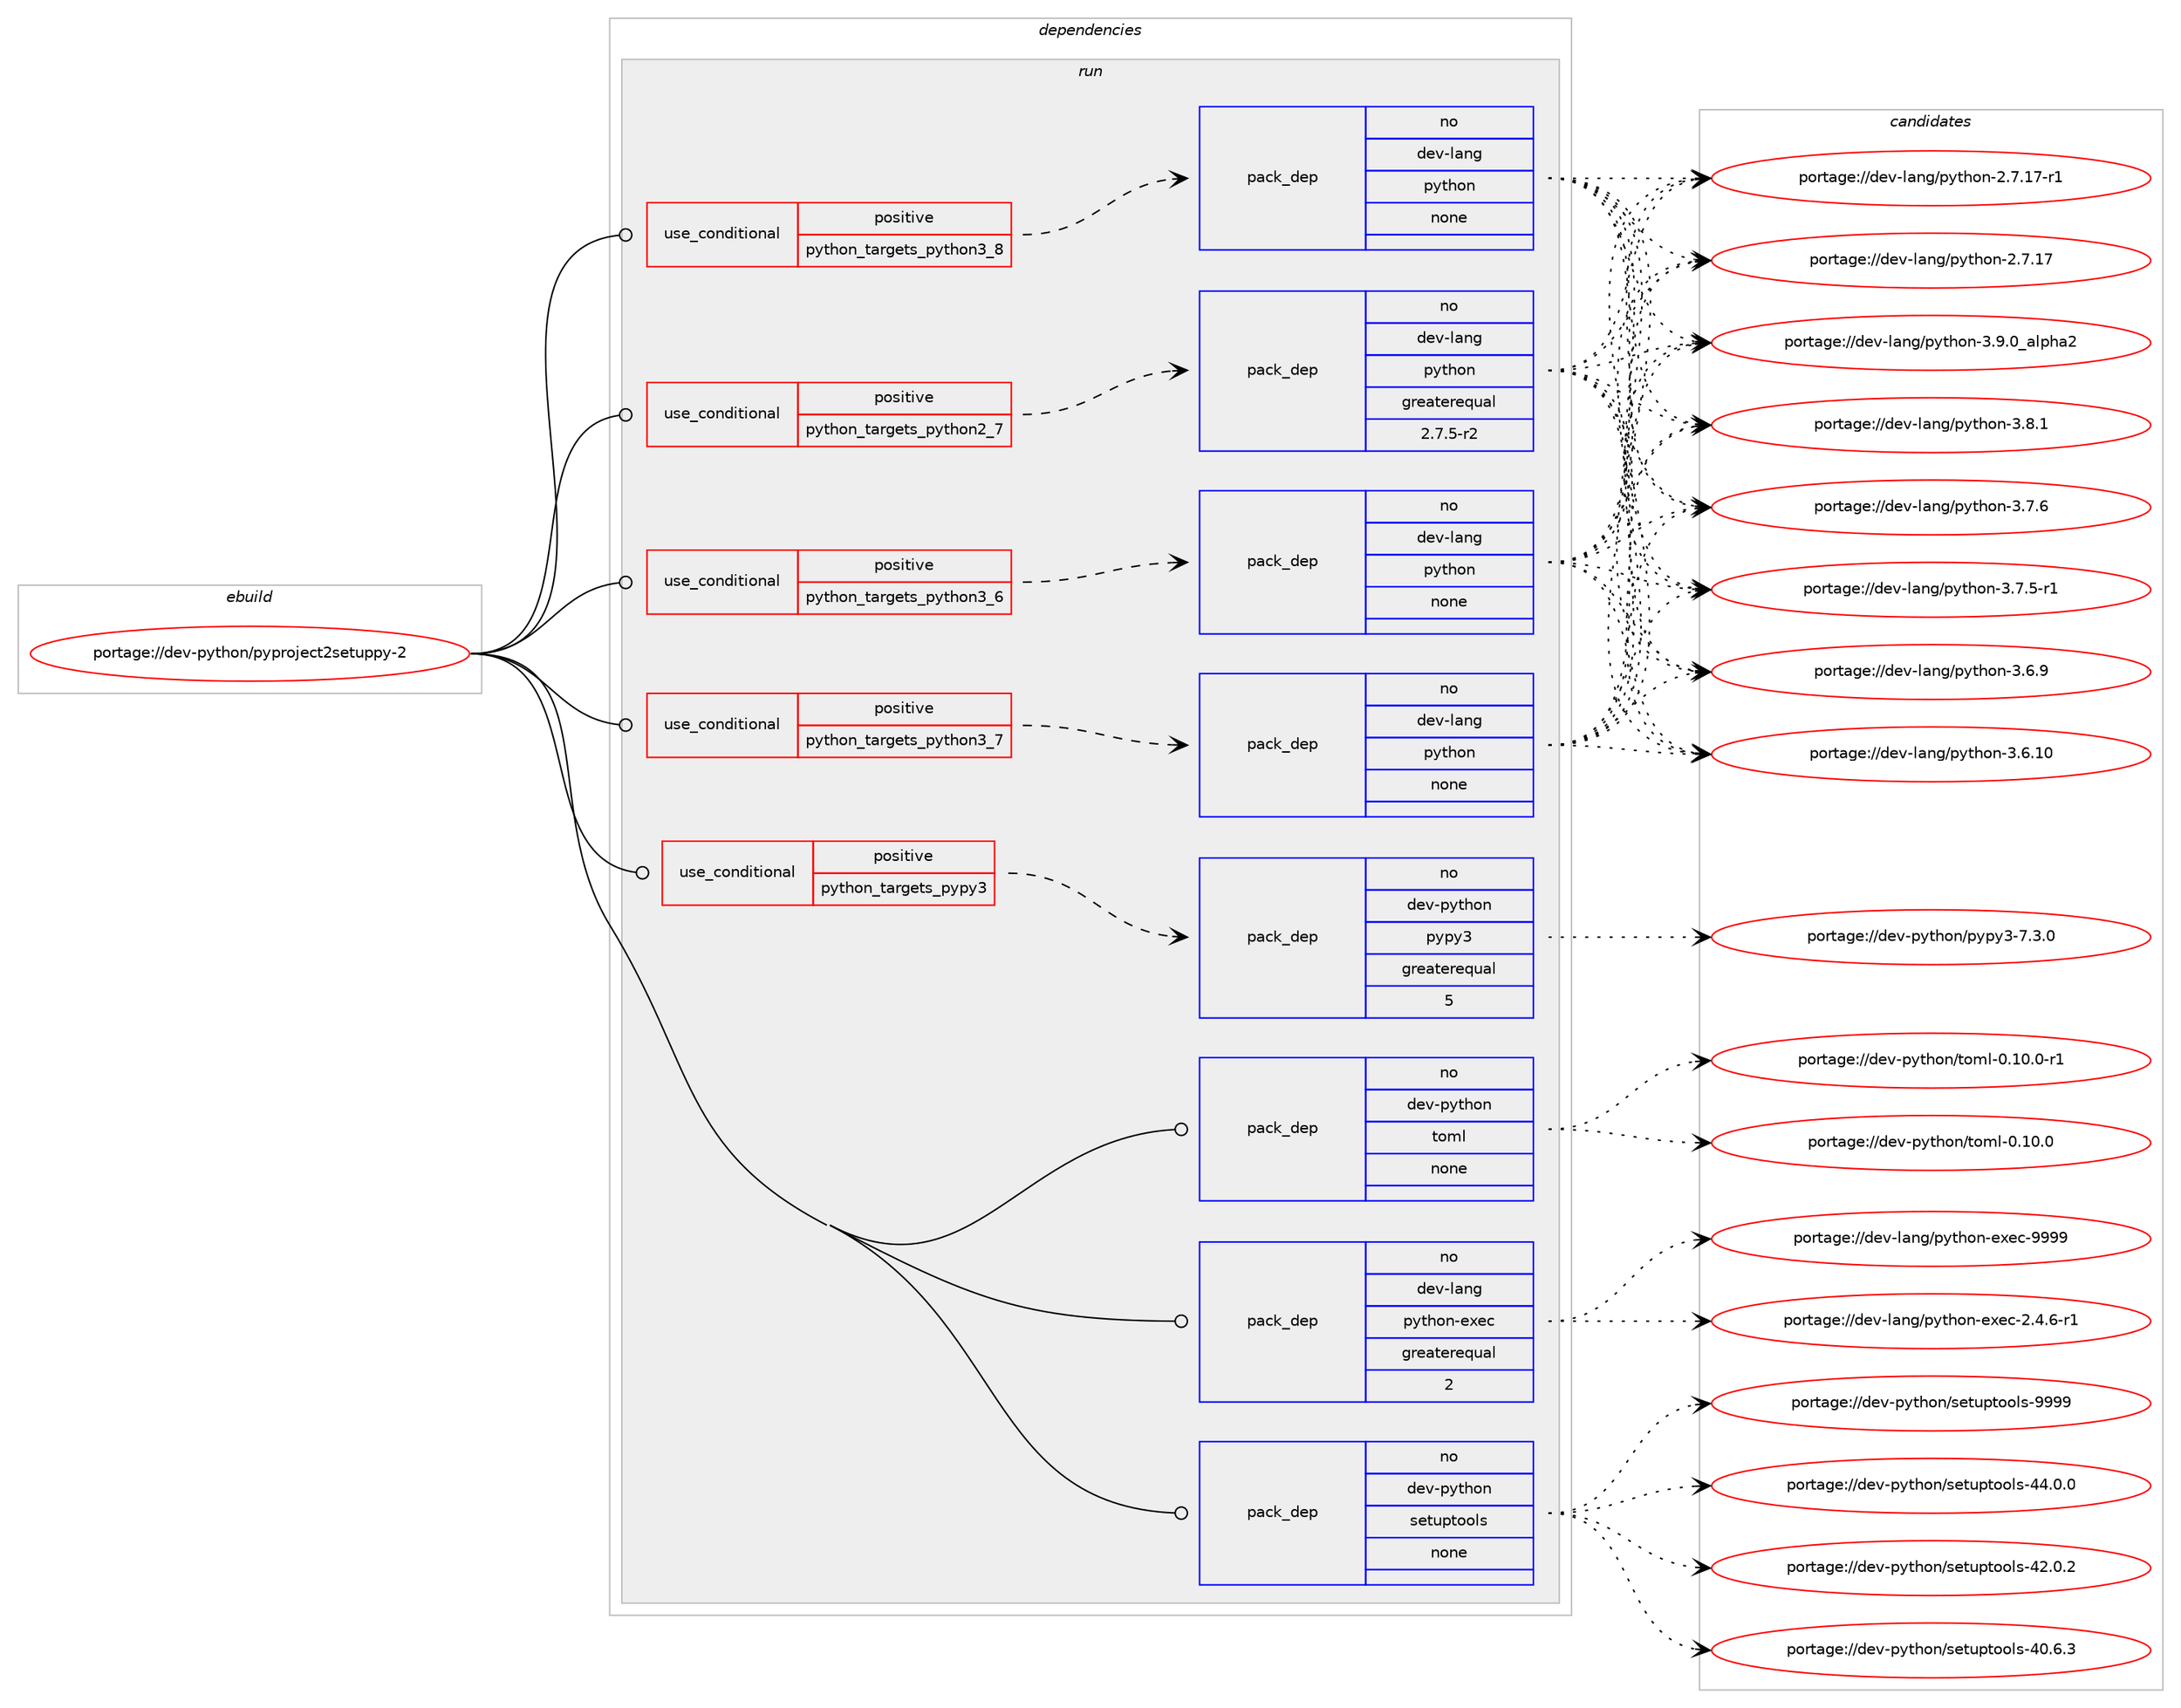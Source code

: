 digraph prolog {

# *************
# Graph options
# *************

newrank=true;
concentrate=true;
compound=true;
graph [rankdir=LR,fontname=Helvetica,fontsize=10,ranksep=1.5];#, ranksep=2.5, nodesep=0.2];
edge  [arrowhead=vee];
node  [fontname=Helvetica,fontsize=10];

# **********
# The ebuild
# **********

subgraph cluster_leftcol {
color=gray;
rank=same;
label=<<i>ebuild</i>>;
id [label="portage://dev-python/pyproject2setuppy-2", color=red, width=4, href="../dev-python/pyproject2setuppy-2.svg"];
}

# ****************
# The dependencies
# ****************

subgraph cluster_midcol {
color=gray;
label=<<i>dependencies</i>>;
subgraph cluster_compile {
fillcolor="#eeeeee";
style=filled;
label=<<i>compile</i>>;
}
subgraph cluster_compileandrun {
fillcolor="#eeeeee";
style=filled;
label=<<i>compile and run</i>>;
}
subgraph cluster_run {
fillcolor="#eeeeee";
style=filled;
label=<<i>run</i>>;
subgraph cond108798 {
dependency435904 [label=<<TABLE BORDER="0" CELLBORDER="1" CELLSPACING="0" CELLPADDING="4"><TR><TD ROWSPAN="3" CELLPADDING="10">use_conditional</TD></TR><TR><TD>positive</TD></TR><TR><TD>python_targets_pypy3</TD></TR></TABLE>>, shape=none, color=red];
subgraph pack322175 {
dependency435905 [label=<<TABLE BORDER="0" CELLBORDER="1" CELLSPACING="0" CELLPADDING="4" WIDTH="220"><TR><TD ROWSPAN="6" CELLPADDING="30">pack_dep</TD></TR><TR><TD WIDTH="110">no</TD></TR><TR><TD>dev-python</TD></TR><TR><TD>pypy3</TD></TR><TR><TD>greaterequal</TD></TR><TR><TD>5</TD></TR></TABLE>>, shape=none, color=blue];
}
dependency435904:e -> dependency435905:w [weight=20,style="dashed",arrowhead="vee"];
}
id:e -> dependency435904:w [weight=20,style="solid",arrowhead="odot"];
subgraph cond108799 {
dependency435906 [label=<<TABLE BORDER="0" CELLBORDER="1" CELLSPACING="0" CELLPADDING="4"><TR><TD ROWSPAN="3" CELLPADDING="10">use_conditional</TD></TR><TR><TD>positive</TD></TR><TR><TD>python_targets_python2_7</TD></TR></TABLE>>, shape=none, color=red];
subgraph pack322176 {
dependency435907 [label=<<TABLE BORDER="0" CELLBORDER="1" CELLSPACING="0" CELLPADDING="4" WIDTH="220"><TR><TD ROWSPAN="6" CELLPADDING="30">pack_dep</TD></TR><TR><TD WIDTH="110">no</TD></TR><TR><TD>dev-lang</TD></TR><TR><TD>python</TD></TR><TR><TD>greaterequal</TD></TR><TR><TD>2.7.5-r2</TD></TR></TABLE>>, shape=none, color=blue];
}
dependency435906:e -> dependency435907:w [weight=20,style="dashed",arrowhead="vee"];
}
id:e -> dependency435906:w [weight=20,style="solid",arrowhead="odot"];
subgraph cond108800 {
dependency435908 [label=<<TABLE BORDER="0" CELLBORDER="1" CELLSPACING="0" CELLPADDING="4"><TR><TD ROWSPAN="3" CELLPADDING="10">use_conditional</TD></TR><TR><TD>positive</TD></TR><TR><TD>python_targets_python3_6</TD></TR></TABLE>>, shape=none, color=red];
subgraph pack322177 {
dependency435909 [label=<<TABLE BORDER="0" CELLBORDER="1" CELLSPACING="0" CELLPADDING="4" WIDTH="220"><TR><TD ROWSPAN="6" CELLPADDING="30">pack_dep</TD></TR><TR><TD WIDTH="110">no</TD></TR><TR><TD>dev-lang</TD></TR><TR><TD>python</TD></TR><TR><TD>none</TD></TR><TR><TD></TD></TR></TABLE>>, shape=none, color=blue];
}
dependency435908:e -> dependency435909:w [weight=20,style="dashed",arrowhead="vee"];
}
id:e -> dependency435908:w [weight=20,style="solid",arrowhead="odot"];
subgraph cond108801 {
dependency435910 [label=<<TABLE BORDER="0" CELLBORDER="1" CELLSPACING="0" CELLPADDING="4"><TR><TD ROWSPAN="3" CELLPADDING="10">use_conditional</TD></TR><TR><TD>positive</TD></TR><TR><TD>python_targets_python3_7</TD></TR></TABLE>>, shape=none, color=red];
subgraph pack322178 {
dependency435911 [label=<<TABLE BORDER="0" CELLBORDER="1" CELLSPACING="0" CELLPADDING="4" WIDTH="220"><TR><TD ROWSPAN="6" CELLPADDING="30">pack_dep</TD></TR><TR><TD WIDTH="110">no</TD></TR><TR><TD>dev-lang</TD></TR><TR><TD>python</TD></TR><TR><TD>none</TD></TR><TR><TD></TD></TR></TABLE>>, shape=none, color=blue];
}
dependency435910:e -> dependency435911:w [weight=20,style="dashed",arrowhead="vee"];
}
id:e -> dependency435910:w [weight=20,style="solid",arrowhead="odot"];
subgraph cond108802 {
dependency435912 [label=<<TABLE BORDER="0" CELLBORDER="1" CELLSPACING="0" CELLPADDING="4"><TR><TD ROWSPAN="3" CELLPADDING="10">use_conditional</TD></TR><TR><TD>positive</TD></TR><TR><TD>python_targets_python3_8</TD></TR></TABLE>>, shape=none, color=red];
subgraph pack322179 {
dependency435913 [label=<<TABLE BORDER="0" CELLBORDER="1" CELLSPACING="0" CELLPADDING="4" WIDTH="220"><TR><TD ROWSPAN="6" CELLPADDING="30">pack_dep</TD></TR><TR><TD WIDTH="110">no</TD></TR><TR><TD>dev-lang</TD></TR><TR><TD>python</TD></TR><TR><TD>none</TD></TR><TR><TD></TD></TR></TABLE>>, shape=none, color=blue];
}
dependency435912:e -> dependency435913:w [weight=20,style="dashed",arrowhead="vee"];
}
id:e -> dependency435912:w [weight=20,style="solid",arrowhead="odot"];
subgraph pack322180 {
dependency435914 [label=<<TABLE BORDER="0" CELLBORDER="1" CELLSPACING="0" CELLPADDING="4" WIDTH="220"><TR><TD ROWSPAN="6" CELLPADDING="30">pack_dep</TD></TR><TR><TD WIDTH="110">no</TD></TR><TR><TD>dev-lang</TD></TR><TR><TD>python-exec</TD></TR><TR><TD>greaterequal</TD></TR><TR><TD>2</TD></TR></TABLE>>, shape=none, color=blue];
}
id:e -> dependency435914:w [weight=20,style="solid",arrowhead="odot"];
subgraph pack322181 {
dependency435915 [label=<<TABLE BORDER="0" CELLBORDER="1" CELLSPACING="0" CELLPADDING="4" WIDTH="220"><TR><TD ROWSPAN="6" CELLPADDING="30">pack_dep</TD></TR><TR><TD WIDTH="110">no</TD></TR><TR><TD>dev-python</TD></TR><TR><TD>setuptools</TD></TR><TR><TD>none</TD></TR><TR><TD></TD></TR></TABLE>>, shape=none, color=blue];
}
id:e -> dependency435915:w [weight=20,style="solid",arrowhead="odot"];
subgraph pack322182 {
dependency435916 [label=<<TABLE BORDER="0" CELLBORDER="1" CELLSPACING="0" CELLPADDING="4" WIDTH="220"><TR><TD ROWSPAN="6" CELLPADDING="30">pack_dep</TD></TR><TR><TD WIDTH="110">no</TD></TR><TR><TD>dev-python</TD></TR><TR><TD>toml</TD></TR><TR><TD>none</TD></TR><TR><TD></TD></TR></TABLE>>, shape=none, color=blue];
}
id:e -> dependency435916:w [weight=20,style="solid",arrowhead="odot"];
}
}

# **************
# The candidates
# **************

subgraph cluster_choices {
rank=same;
color=gray;
label=<<i>candidates</i>>;

subgraph choice322175 {
color=black;
nodesep=1;
choice100101118451121211161041111104711212111212151455546514648 [label="portage://dev-python/pypy3-7.3.0", color=red, width=4,href="../dev-python/pypy3-7.3.0.svg"];
dependency435905:e -> choice100101118451121211161041111104711212111212151455546514648:w [style=dotted,weight="100"];
}
subgraph choice322176 {
color=black;
nodesep=1;
choice10010111845108971101034711212111610411111045514657464895971081121049750 [label="portage://dev-lang/python-3.9.0_alpha2", color=red, width=4,href="../dev-lang/python-3.9.0_alpha2.svg"];
choice100101118451089711010347112121116104111110455146564649 [label="portage://dev-lang/python-3.8.1", color=red, width=4,href="../dev-lang/python-3.8.1.svg"];
choice100101118451089711010347112121116104111110455146554654 [label="portage://dev-lang/python-3.7.6", color=red, width=4,href="../dev-lang/python-3.7.6.svg"];
choice1001011184510897110103471121211161041111104551465546534511449 [label="portage://dev-lang/python-3.7.5-r1", color=red, width=4,href="../dev-lang/python-3.7.5-r1.svg"];
choice100101118451089711010347112121116104111110455146544657 [label="portage://dev-lang/python-3.6.9", color=red, width=4,href="../dev-lang/python-3.6.9.svg"];
choice10010111845108971101034711212111610411111045514654464948 [label="portage://dev-lang/python-3.6.10", color=red, width=4,href="../dev-lang/python-3.6.10.svg"];
choice100101118451089711010347112121116104111110455046554649554511449 [label="portage://dev-lang/python-2.7.17-r1", color=red, width=4,href="../dev-lang/python-2.7.17-r1.svg"];
choice10010111845108971101034711212111610411111045504655464955 [label="portage://dev-lang/python-2.7.17", color=red, width=4,href="../dev-lang/python-2.7.17.svg"];
dependency435907:e -> choice10010111845108971101034711212111610411111045514657464895971081121049750:w [style=dotted,weight="100"];
dependency435907:e -> choice100101118451089711010347112121116104111110455146564649:w [style=dotted,weight="100"];
dependency435907:e -> choice100101118451089711010347112121116104111110455146554654:w [style=dotted,weight="100"];
dependency435907:e -> choice1001011184510897110103471121211161041111104551465546534511449:w [style=dotted,weight="100"];
dependency435907:e -> choice100101118451089711010347112121116104111110455146544657:w [style=dotted,weight="100"];
dependency435907:e -> choice10010111845108971101034711212111610411111045514654464948:w [style=dotted,weight="100"];
dependency435907:e -> choice100101118451089711010347112121116104111110455046554649554511449:w [style=dotted,weight="100"];
dependency435907:e -> choice10010111845108971101034711212111610411111045504655464955:w [style=dotted,weight="100"];
}
subgraph choice322177 {
color=black;
nodesep=1;
choice10010111845108971101034711212111610411111045514657464895971081121049750 [label="portage://dev-lang/python-3.9.0_alpha2", color=red, width=4,href="../dev-lang/python-3.9.0_alpha2.svg"];
choice100101118451089711010347112121116104111110455146564649 [label="portage://dev-lang/python-3.8.1", color=red, width=4,href="../dev-lang/python-3.8.1.svg"];
choice100101118451089711010347112121116104111110455146554654 [label="portage://dev-lang/python-3.7.6", color=red, width=4,href="../dev-lang/python-3.7.6.svg"];
choice1001011184510897110103471121211161041111104551465546534511449 [label="portage://dev-lang/python-3.7.5-r1", color=red, width=4,href="../dev-lang/python-3.7.5-r1.svg"];
choice100101118451089711010347112121116104111110455146544657 [label="portage://dev-lang/python-3.6.9", color=red, width=4,href="../dev-lang/python-3.6.9.svg"];
choice10010111845108971101034711212111610411111045514654464948 [label="portage://dev-lang/python-3.6.10", color=red, width=4,href="../dev-lang/python-3.6.10.svg"];
choice100101118451089711010347112121116104111110455046554649554511449 [label="portage://dev-lang/python-2.7.17-r1", color=red, width=4,href="../dev-lang/python-2.7.17-r1.svg"];
choice10010111845108971101034711212111610411111045504655464955 [label="portage://dev-lang/python-2.7.17", color=red, width=4,href="../dev-lang/python-2.7.17.svg"];
dependency435909:e -> choice10010111845108971101034711212111610411111045514657464895971081121049750:w [style=dotted,weight="100"];
dependency435909:e -> choice100101118451089711010347112121116104111110455146564649:w [style=dotted,weight="100"];
dependency435909:e -> choice100101118451089711010347112121116104111110455146554654:w [style=dotted,weight="100"];
dependency435909:e -> choice1001011184510897110103471121211161041111104551465546534511449:w [style=dotted,weight="100"];
dependency435909:e -> choice100101118451089711010347112121116104111110455146544657:w [style=dotted,weight="100"];
dependency435909:e -> choice10010111845108971101034711212111610411111045514654464948:w [style=dotted,weight="100"];
dependency435909:e -> choice100101118451089711010347112121116104111110455046554649554511449:w [style=dotted,weight="100"];
dependency435909:e -> choice10010111845108971101034711212111610411111045504655464955:w [style=dotted,weight="100"];
}
subgraph choice322178 {
color=black;
nodesep=1;
choice10010111845108971101034711212111610411111045514657464895971081121049750 [label="portage://dev-lang/python-3.9.0_alpha2", color=red, width=4,href="../dev-lang/python-3.9.0_alpha2.svg"];
choice100101118451089711010347112121116104111110455146564649 [label="portage://dev-lang/python-3.8.1", color=red, width=4,href="../dev-lang/python-3.8.1.svg"];
choice100101118451089711010347112121116104111110455146554654 [label="portage://dev-lang/python-3.7.6", color=red, width=4,href="../dev-lang/python-3.7.6.svg"];
choice1001011184510897110103471121211161041111104551465546534511449 [label="portage://dev-lang/python-3.7.5-r1", color=red, width=4,href="../dev-lang/python-3.7.5-r1.svg"];
choice100101118451089711010347112121116104111110455146544657 [label="portage://dev-lang/python-3.6.9", color=red, width=4,href="../dev-lang/python-3.6.9.svg"];
choice10010111845108971101034711212111610411111045514654464948 [label="portage://dev-lang/python-3.6.10", color=red, width=4,href="../dev-lang/python-3.6.10.svg"];
choice100101118451089711010347112121116104111110455046554649554511449 [label="portage://dev-lang/python-2.7.17-r1", color=red, width=4,href="../dev-lang/python-2.7.17-r1.svg"];
choice10010111845108971101034711212111610411111045504655464955 [label="portage://dev-lang/python-2.7.17", color=red, width=4,href="../dev-lang/python-2.7.17.svg"];
dependency435911:e -> choice10010111845108971101034711212111610411111045514657464895971081121049750:w [style=dotted,weight="100"];
dependency435911:e -> choice100101118451089711010347112121116104111110455146564649:w [style=dotted,weight="100"];
dependency435911:e -> choice100101118451089711010347112121116104111110455146554654:w [style=dotted,weight="100"];
dependency435911:e -> choice1001011184510897110103471121211161041111104551465546534511449:w [style=dotted,weight="100"];
dependency435911:e -> choice100101118451089711010347112121116104111110455146544657:w [style=dotted,weight="100"];
dependency435911:e -> choice10010111845108971101034711212111610411111045514654464948:w [style=dotted,weight="100"];
dependency435911:e -> choice100101118451089711010347112121116104111110455046554649554511449:w [style=dotted,weight="100"];
dependency435911:e -> choice10010111845108971101034711212111610411111045504655464955:w [style=dotted,weight="100"];
}
subgraph choice322179 {
color=black;
nodesep=1;
choice10010111845108971101034711212111610411111045514657464895971081121049750 [label="portage://dev-lang/python-3.9.0_alpha2", color=red, width=4,href="../dev-lang/python-3.9.0_alpha2.svg"];
choice100101118451089711010347112121116104111110455146564649 [label="portage://dev-lang/python-3.8.1", color=red, width=4,href="../dev-lang/python-3.8.1.svg"];
choice100101118451089711010347112121116104111110455146554654 [label="portage://dev-lang/python-3.7.6", color=red, width=4,href="../dev-lang/python-3.7.6.svg"];
choice1001011184510897110103471121211161041111104551465546534511449 [label="portage://dev-lang/python-3.7.5-r1", color=red, width=4,href="../dev-lang/python-3.7.5-r1.svg"];
choice100101118451089711010347112121116104111110455146544657 [label="portage://dev-lang/python-3.6.9", color=red, width=4,href="../dev-lang/python-3.6.9.svg"];
choice10010111845108971101034711212111610411111045514654464948 [label="portage://dev-lang/python-3.6.10", color=red, width=4,href="../dev-lang/python-3.6.10.svg"];
choice100101118451089711010347112121116104111110455046554649554511449 [label="portage://dev-lang/python-2.7.17-r1", color=red, width=4,href="../dev-lang/python-2.7.17-r1.svg"];
choice10010111845108971101034711212111610411111045504655464955 [label="portage://dev-lang/python-2.7.17", color=red, width=4,href="../dev-lang/python-2.7.17.svg"];
dependency435913:e -> choice10010111845108971101034711212111610411111045514657464895971081121049750:w [style=dotted,weight="100"];
dependency435913:e -> choice100101118451089711010347112121116104111110455146564649:w [style=dotted,weight="100"];
dependency435913:e -> choice100101118451089711010347112121116104111110455146554654:w [style=dotted,weight="100"];
dependency435913:e -> choice1001011184510897110103471121211161041111104551465546534511449:w [style=dotted,weight="100"];
dependency435913:e -> choice100101118451089711010347112121116104111110455146544657:w [style=dotted,weight="100"];
dependency435913:e -> choice10010111845108971101034711212111610411111045514654464948:w [style=dotted,weight="100"];
dependency435913:e -> choice100101118451089711010347112121116104111110455046554649554511449:w [style=dotted,weight="100"];
dependency435913:e -> choice10010111845108971101034711212111610411111045504655464955:w [style=dotted,weight="100"];
}
subgraph choice322180 {
color=black;
nodesep=1;
choice10010111845108971101034711212111610411111045101120101994557575757 [label="portage://dev-lang/python-exec-9999", color=red, width=4,href="../dev-lang/python-exec-9999.svg"];
choice10010111845108971101034711212111610411111045101120101994550465246544511449 [label="portage://dev-lang/python-exec-2.4.6-r1", color=red, width=4,href="../dev-lang/python-exec-2.4.6-r1.svg"];
dependency435914:e -> choice10010111845108971101034711212111610411111045101120101994557575757:w [style=dotted,weight="100"];
dependency435914:e -> choice10010111845108971101034711212111610411111045101120101994550465246544511449:w [style=dotted,weight="100"];
}
subgraph choice322181 {
color=black;
nodesep=1;
choice10010111845112121116104111110471151011161171121161111111081154557575757 [label="portage://dev-python/setuptools-9999", color=red, width=4,href="../dev-python/setuptools-9999.svg"];
choice100101118451121211161041111104711510111611711211611111110811545525246484648 [label="portage://dev-python/setuptools-44.0.0", color=red, width=4,href="../dev-python/setuptools-44.0.0.svg"];
choice100101118451121211161041111104711510111611711211611111110811545525046484650 [label="portage://dev-python/setuptools-42.0.2", color=red, width=4,href="../dev-python/setuptools-42.0.2.svg"];
choice100101118451121211161041111104711510111611711211611111110811545524846544651 [label="portage://dev-python/setuptools-40.6.3", color=red, width=4,href="../dev-python/setuptools-40.6.3.svg"];
dependency435915:e -> choice10010111845112121116104111110471151011161171121161111111081154557575757:w [style=dotted,weight="100"];
dependency435915:e -> choice100101118451121211161041111104711510111611711211611111110811545525246484648:w [style=dotted,weight="100"];
dependency435915:e -> choice100101118451121211161041111104711510111611711211611111110811545525046484650:w [style=dotted,weight="100"];
dependency435915:e -> choice100101118451121211161041111104711510111611711211611111110811545524846544651:w [style=dotted,weight="100"];
}
subgraph choice322182 {
color=black;
nodesep=1;
choice1001011184511212111610411111047116111109108454846494846484511449 [label="portage://dev-python/toml-0.10.0-r1", color=red, width=4,href="../dev-python/toml-0.10.0-r1.svg"];
choice100101118451121211161041111104711611110910845484649484648 [label="portage://dev-python/toml-0.10.0", color=red, width=4,href="../dev-python/toml-0.10.0.svg"];
dependency435916:e -> choice1001011184511212111610411111047116111109108454846494846484511449:w [style=dotted,weight="100"];
dependency435916:e -> choice100101118451121211161041111104711611110910845484649484648:w [style=dotted,weight="100"];
}
}

}
